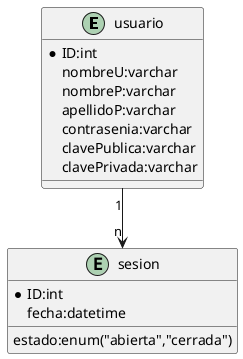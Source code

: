 @startuml

    entity usuario{
        *ID:int
        nombreU:varchar
        nombreP:varchar
        apellidoP:varchar
        contrasenia:varchar
        clavePublica:varchar
        clavePrivada:varchar
    }

    entity sesion{
        *ID:int
        fecha:datetime
        estado:enum("abierta","cerrada")
    }

    usuario "1" --> "n" sesion

@enduml
